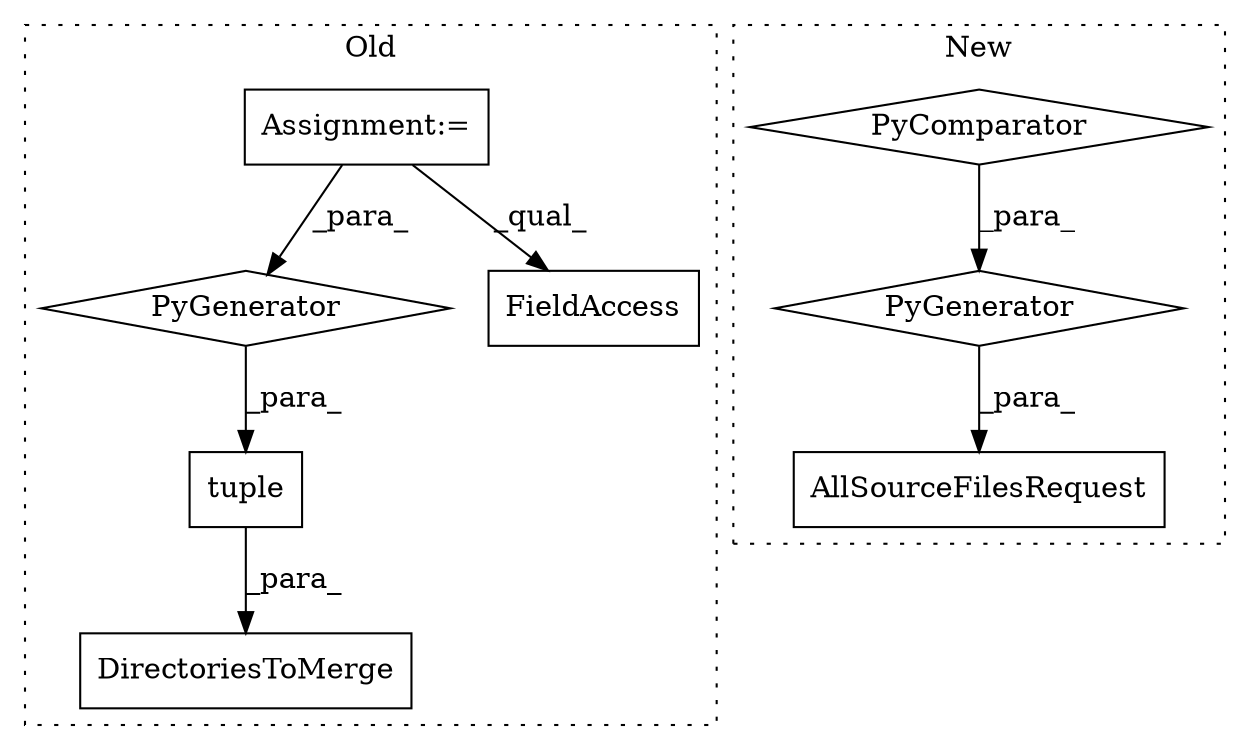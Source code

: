 digraph G {
subgraph cluster0 {
1 [label="DirectoriesToMerge" a="32" s="2678,2849" l="19,1" shape="box"];
5 [label="PyGenerator" a="107" s="2712" l="140" shape="diamond"];
6 [label="tuple" a="32" s="2697,2852" l="15,-3" shape="box"];
7 [label="Assignment:=" a="7" s="2818" l="28" shape="box"];
8 [label="FieldAccess" a="22" s="2712" l="31" shape="box"];
label = "Old";
style="dotted";
}
subgraph cluster1 {
2 [label="PyComparator" a="113" s="2683" l="25" shape="diamond"];
3 [label="AllSourceFilesRequest" a="32" s="2893,3030" l="31,-3" shape="box"];
4 [label="PyGenerator" a="107" s="2924" l="106" shape="diamond"];
label = "New";
style="dotted";
}
2 -> 4 [label="_para_"];
4 -> 3 [label="_para_"];
5 -> 6 [label="_para_"];
6 -> 1 [label="_para_"];
7 -> 8 [label="_qual_"];
7 -> 5 [label="_para_"];
}